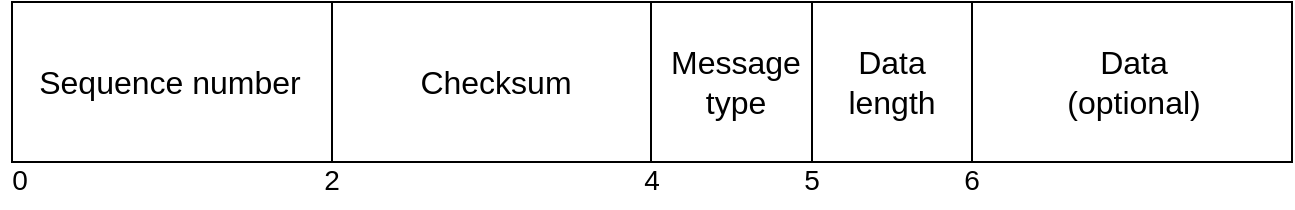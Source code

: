 <mxfile version="20.2.3" type="device"><diagram id="LEvNUv9-yeZOk5HAiTfz" name="Page-1"><mxGraphModel dx="3235" dy="1139" grid="1" gridSize="10" guides="1" tooltips="1" connect="1" arrows="1" fold="1" page="1" pageScale="1" pageWidth="1169" pageHeight="827" math="0" shadow="0"><root><mxCell id="0"/><mxCell id="1" parent="0"/><mxCell id="_ZhMa73GDfzEi4T0Nw2j-1" value="" style="rounded=0;whiteSpace=wrap;html=1;" vertex="1" parent="1"><mxGeometry x="-1160" width="640" height="80" as="geometry"/></mxCell><mxCell id="_ZhMa73GDfzEi4T0Nw2j-2" value="" style="endArrow=none;html=1;rounded=0;" edge="1" parent="1"><mxGeometry width="50" height="50" relative="1" as="geometry"><mxPoint x="-1000" y="80" as="sourcePoint"/><mxPoint x="-1000" as="targetPoint"/></mxGeometry></mxCell><mxCell id="_ZhMa73GDfzEi4T0Nw2j-3" value="" style="endArrow=none;html=1;rounded=0;" edge="1" parent="1"><mxGeometry width="50" height="50" relative="1" as="geometry"><mxPoint x="-840.5" y="80" as="sourcePoint"/><mxPoint x="-840.5" as="targetPoint"/></mxGeometry></mxCell><mxCell id="_ZhMa73GDfzEi4T0Nw2j-4" value="" style="endArrow=none;html=1;rounded=0;" edge="1" parent="1"><mxGeometry width="50" height="50" relative="1" as="geometry"><mxPoint x="-760" y="80" as="sourcePoint"/><mxPoint x="-760" as="targetPoint"/></mxGeometry></mxCell><mxCell id="_ZhMa73GDfzEi4T0Nw2j-5" value="" style="endArrow=none;html=1;rounded=0;" edge="1" parent="1"><mxGeometry width="50" height="50" relative="1" as="geometry"><mxPoint x="-680" y="80" as="sourcePoint"/><mxPoint x="-680" as="targetPoint"/></mxGeometry></mxCell><mxCell id="_ZhMa73GDfzEi4T0Nw2j-6" value="&lt;font style=&quot;font-size: 16px;&quot;&gt;Sequence number&lt;/font&gt;" style="text;html=1;strokeColor=none;fillColor=none;align=center;verticalAlign=middle;whiteSpace=wrap;rounded=0;" vertex="1" parent="1"><mxGeometry x="-1166" y="25" width="170" height="30" as="geometry"/></mxCell><mxCell id="_ZhMa73GDfzEi4T0Nw2j-7" value="&lt;font style=&quot;font-size: 16px;&quot;&gt;Checksum&lt;/font&gt;" style="text;html=1;strokeColor=none;fillColor=none;align=center;verticalAlign=middle;whiteSpace=wrap;rounded=0;" vertex="1" parent="1"><mxGeometry x="-1003" y="25" width="170" height="30" as="geometry"/></mxCell><mxCell id="_ZhMa73GDfzEi4T0Nw2j-8" value="&lt;font style=&quot;font-size: 16px;&quot;&gt;Message type&lt;/font&gt;" style="text;html=1;strokeColor=none;fillColor=none;align=center;verticalAlign=middle;whiteSpace=wrap;rounded=0;" vertex="1" parent="1"><mxGeometry x="-838" y="25" width="80" height="30" as="geometry"/></mxCell><mxCell id="_ZhMa73GDfzEi4T0Nw2j-9" value="&lt;font style=&quot;font-size: 16px;&quot;&gt;Data length&lt;/font&gt;" style="text;html=1;strokeColor=none;fillColor=none;align=center;verticalAlign=middle;whiteSpace=wrap;rounded=0;" vertex="1" parent="1"><mxGeometry x="-760" y="25" width="80" height="30" as="geometry"/></mxCell><mxCell id="_ZhMa73GDfzEi4T0Nw2j-10" value="&lt;font style=&quot;font-size: 16px;&quot;&gt;Data&lt;br&gt;(optional)&lt;br&gt;&lt;/font&gt;" style="text;html=1;strokeColor=none;fillColor=none;align=center;verticalAlign=middle;whiteSpace=wrap;rounded=0;" vertex="1" parent="1"><mxGeometry x="-639" y="25" width="80" height="30" as="geometry"/></mxCell><mxCell id="_ZhMa73GDfzEi4T0Nw2j-11" value="&lt;font style=&quot;font-size: 14px;&quot;&gt;0&lt;/font&gt;" style="text;html=1;strokeColor=none;fillColor=none;align=center;verticalAlign=middle;whiteSpace=wrap;rounded=0;fontSize=18;" vertex="1" parent="1"><mxGeometry x="-1166" y="73" width="20" height="30" as="geometry"/></mxCell><mxCell id="_ZhMa73GDfzEi4T0Nw2j-12" value="&lt;font style=&quot;font-size: 14px;&quot;&gt;2&lt;/font&gt;" style="text;html=1;strokeColor=none;fillColor=none;align=center;verticalAlign=middle;whiteSpace=wrap;rounded=0;fontSize=18;" vertex="1" parent="1"><mxGeometry x="-1010" y="73" width="20" height="30" as="geometry"/></mxCell><mxCell id="_ZhMa73GDfzEi4T0Nw2j-13" value="&lt;font style=&quot;font-size: 14px;&quot;&gt;4&lt;/font&gt;" style="text;html=1;strokeColor=none;fillColor=none;align=center;verticalAlign=middle;whiteSpace=wrap;rounded=0;fontSize=18;" vertex="1" parent="1"><mxGeometry x="-850" y="73" width="20" height="30" as="geometry"/></mxCell><mxCell id="_ZhMa73GDfzEi4T0Nw2j-14" value="&lt;font style=&quot;font-size: 14px;&quot;&gt;5&lt;/font&gt;" style="text;html=1;strokeColor=none;fillColor=none;align=center;verticalAlign=middle;whiteSpace=wrap;rounded=0;fontSize=18;" vertex="1" parent="1"><mxGeometry x="-770" y="73" width="20" height="30" as="geometry"/></mxCell><mxCell id="_ZhMa73GDfzEi4T0Nw2j-15" value="&lt;font style=&quot;font-size: 14px;&quot;&gt;6&lt;/font&gt;" style="text;html=1;strokeColor=none;fillColor=none;align=center;verticalAlign=middle;whiteSpace=wrap;rounded=0;fontSize=18;" vertex="1" parent="1"><mxGeometry x="-690" y="73" width="20" height="30" as="geometry"/></mxCell></root></mxGraphModel></diagram></mxfile>
